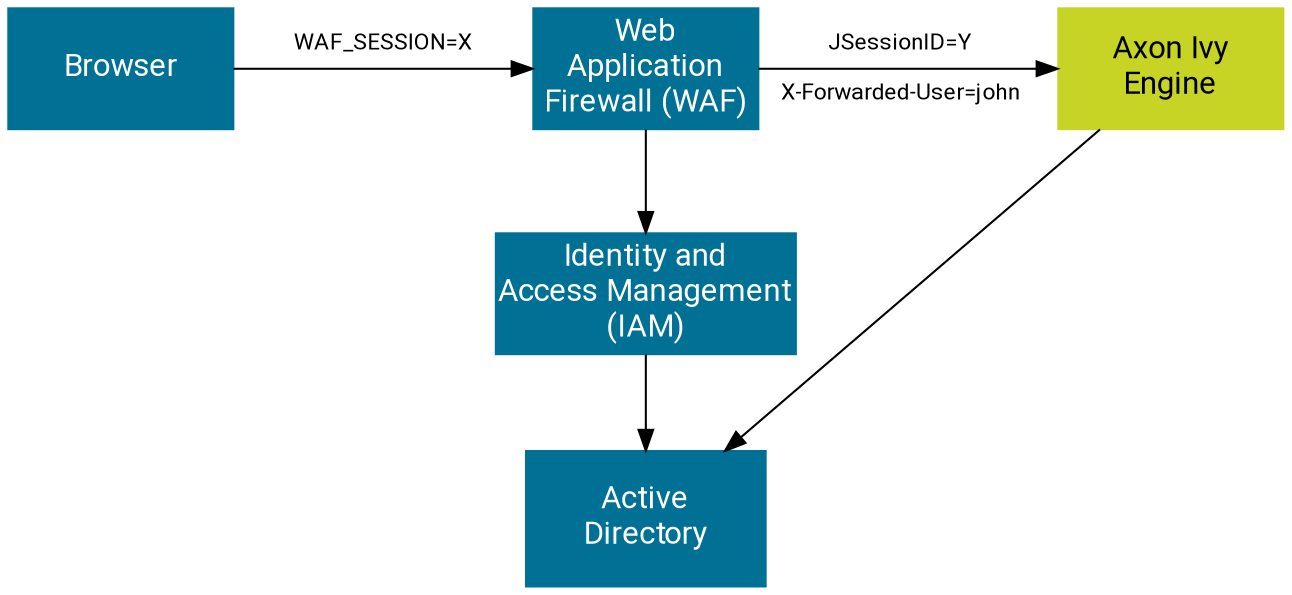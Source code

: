 digraph overview {
  layout=neato;
  
  node [shape=box, height="0.8", width="2", color="#007095", style=filled, fixedsize="true", margin=0, 
        fontname="Roboto,Helvetica Neue,Arial,sans-serif", fontcolor="white", fontsize=15
       ]; 
    
  /* nodes */
  browser [label="Browser", pos="0.0,3.0!", height="0.8", width="1.5"];

  waf [label="Web\nApplication\nFirewall (WAF)",   pos="3.5,3.0!", height="0.8", width="1.5"];
  iam [label="Identity and\nAccess Management\n(IAM)", pos="3.5,1.5!", height="0.8", width="2.0"];
  ad [label="Active\nDirectory" pos="3.5,0!" height=0.9 width=1.6];
 
  engine [label="Axon Ivy\nEngine" pos="7,3!", height="0.8", width="1.5", color="#C7D426", fontcolor="black"];
  
  /* edges */
  browser -> waf;
  waf -> engine;
  engine -> ad;
  iam -> ad;
  waf -> iam;

  /* edge labels */
  browser_waf [label="WAF_SESSION=X\n \n ",                   pos="1.75,3.0!", shape=none, fillcolor=none, fontcolor="black", fontsize="11"];
  waf_engine [label="JSessionID=Y\n \nX-Forwarded-User=john", pos="5.20,3.0!", shape=none, fillcolor=none, fontcolor="black", fontsize="11"];
}